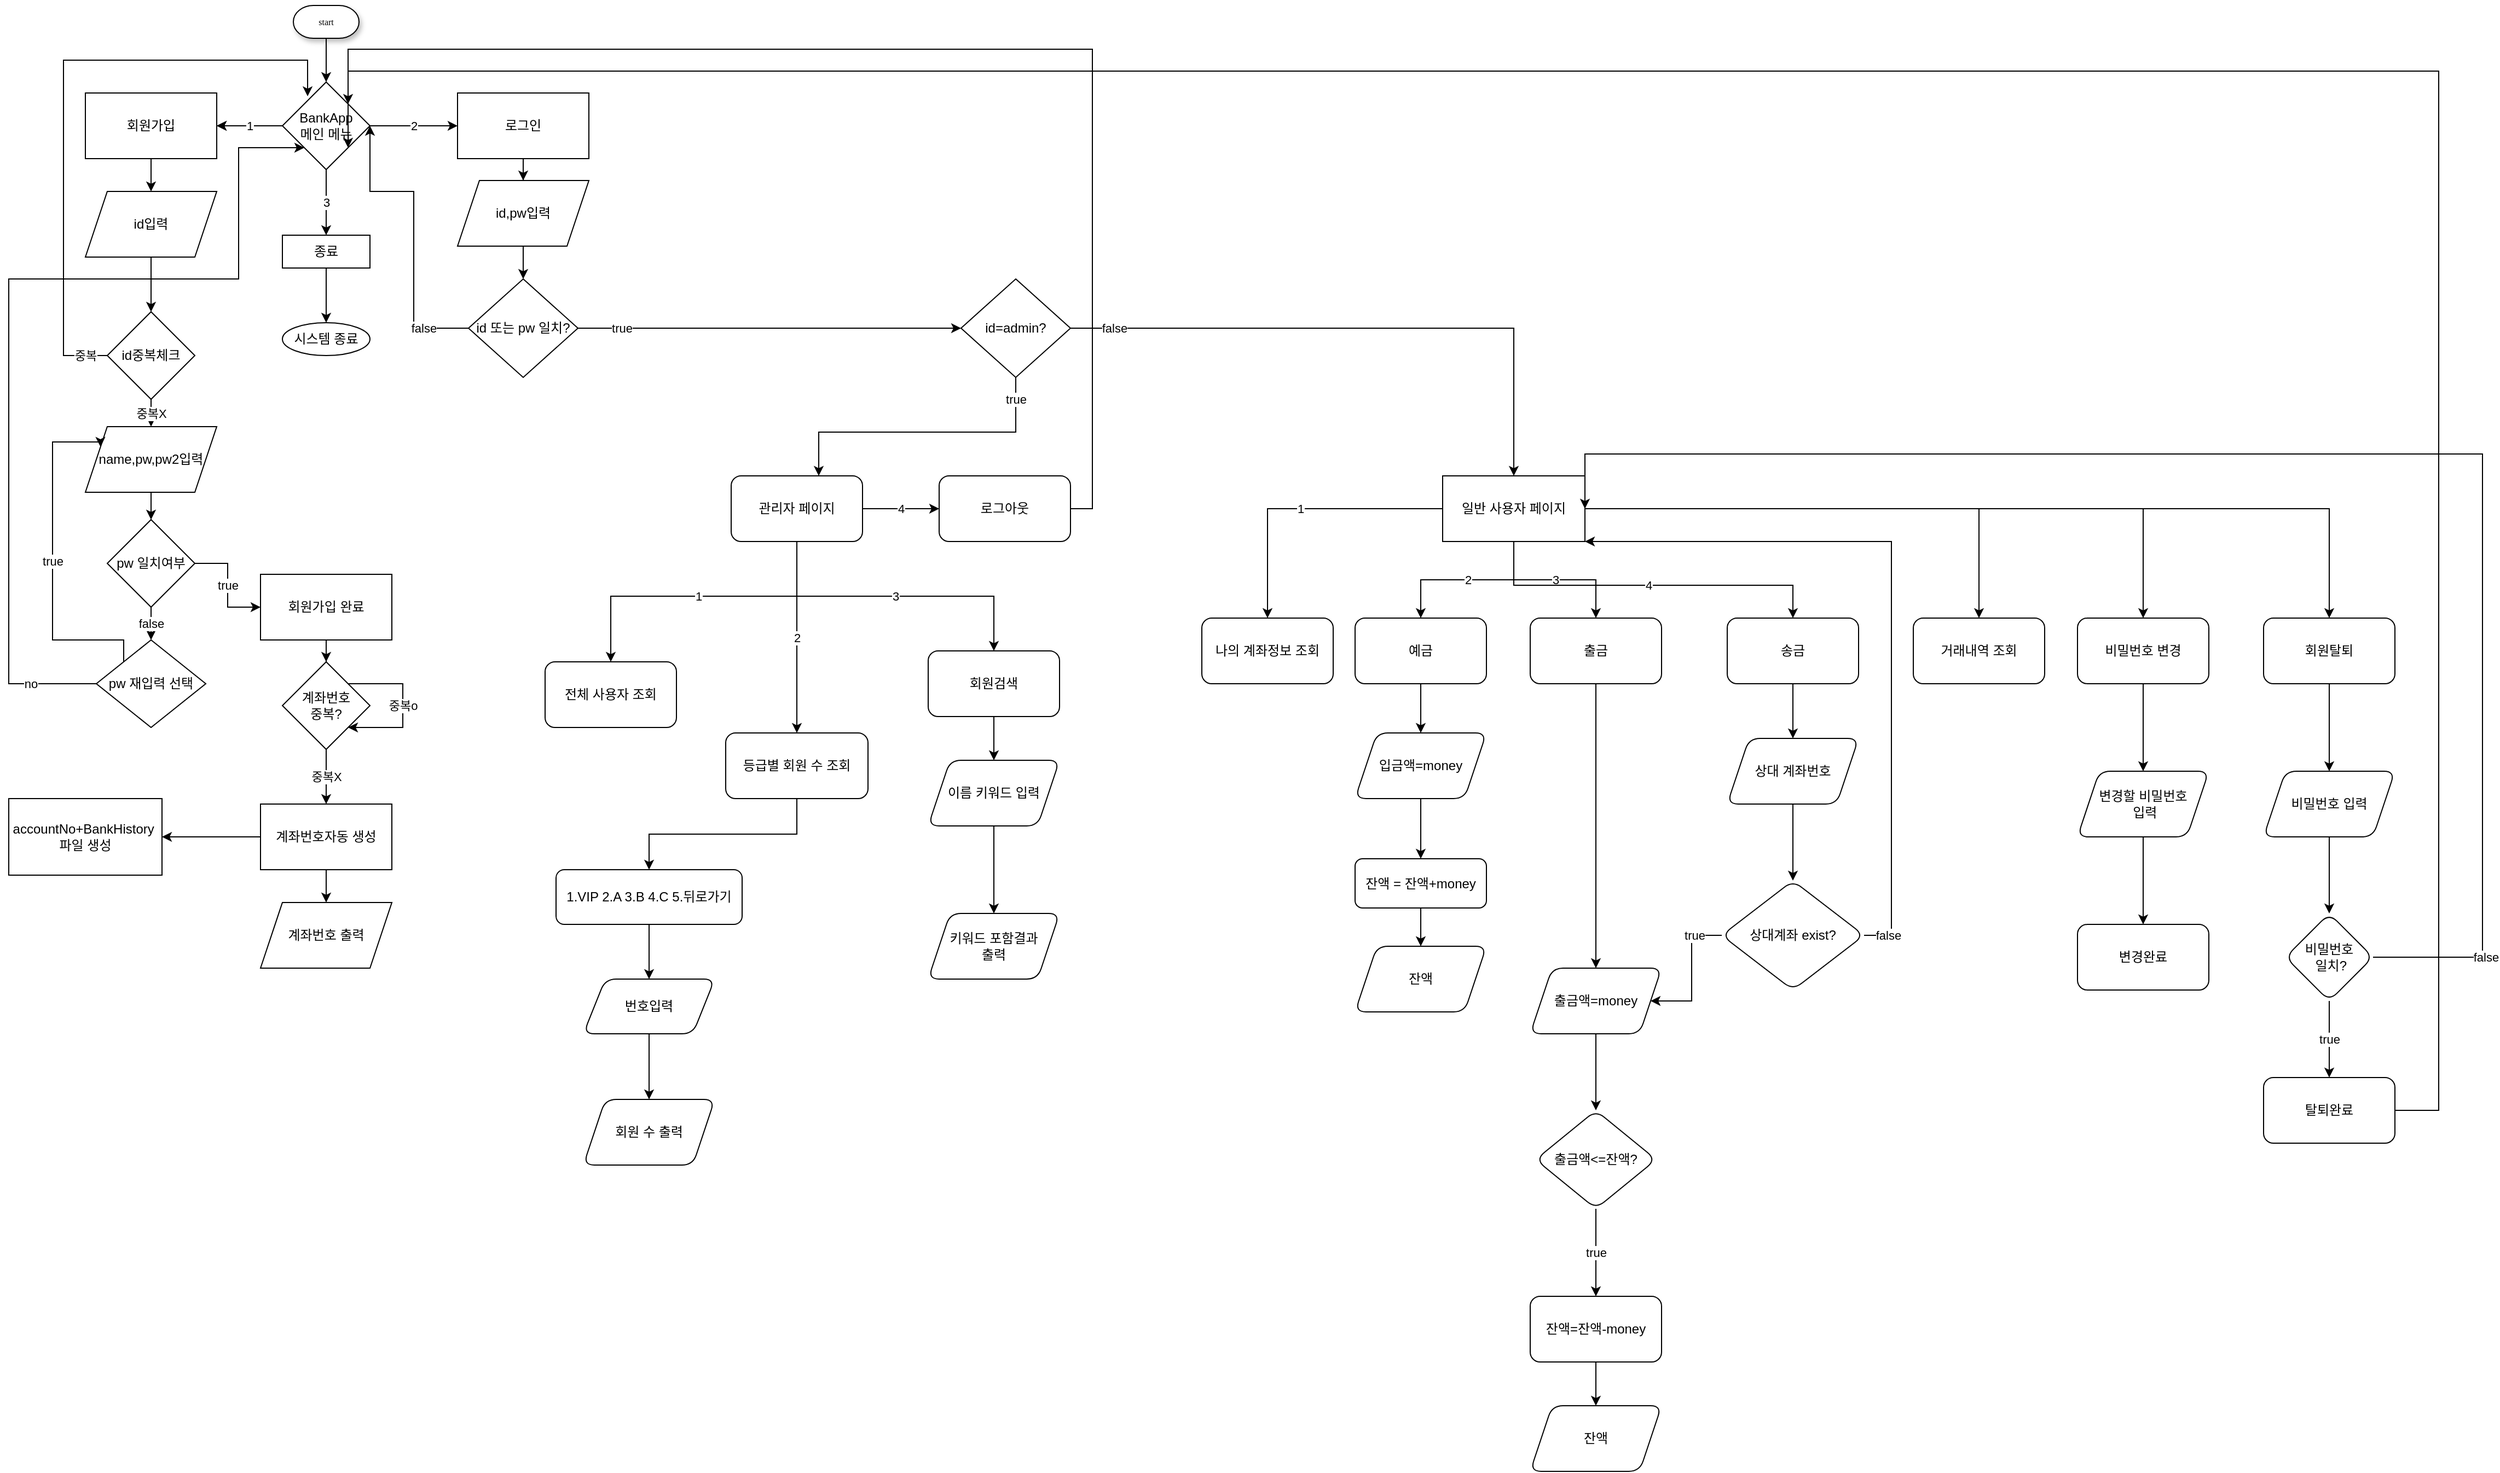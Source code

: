 <mxfile version="20.3.7" type="github">
  <diagram name="Page-1" id="edf60f1a-56cd-e834-aa8a-f176f3a09ee4">
    <mxGraphModel dx="2564" dy="1470" grid="1" gridSize="10" guides="1" tooltips="1" connect="1" arrows="1" fold="1" page="1" pageScale="1" pageWidth="1100" pageHeight="850" background="none" math="0" shadow="0">
      <root>
        <mxCell id="0" />
        <mxCell id="1" parent="0" />
        <mxCell id="VaGRmbhACiQCglpTXTLf-2" value="" style="edgeStyle=orthogonalEdgeStyle;rounded=0;orthogonalLoop=1;jettySize=auto;html=1;" edge="1" parent="1" source="VaGRmbhACiQCglpTXTLf-1" target="VaGRmbhACiQCglpTXTLf-3">
          <mxGeometry relative="1" as="geometry">
            <mxPoint x="340" y="110" as="targetPoint" />
          </mxGeometry>
        </mxCell>
        <mxCell id="VaGRmbhACiQCglpTXTLf-1" value="start" style="strokeWidth=1;html=1;shape=mxgraph.flowchart.terminator;whiteSpace=wrap;rounded=0;shadow=1;labelBackgroundColor=none;fontFamily=Verdana;fontSize=8;align=center;" vertex="1" parent="1">
          <mxGeometry x="310" y="40" width="60" height="30" as="geometry" />
        </mxCell>
        <mxCell id="VaGRmbhACiQCglpTXTLf-6" value="" style="edgeStyle=orthogonalEdgeStyle;rounded=0;orthogonalLoop=1;jettySize=auto;html=1;" edge="1" parent="1" source="VaGRmbhACiQCglpTXTLf-3" target="VaGRmbhACiQCglpTXTLf-5">
          <mxGeometry relative="1" as="geometry" />
        </mxCell>
        <mxCell id="VaGRmbhACiQCglpTXTLf-41" value="3" style="edgeStyle=orthogonalEdgeStyle;rounded=0;orthogonalLoop=1;jettySize=auto;html=1;" edge="1" parent="1" source="VaGRmbhACiQCglpTXTLf-3" target="VaGRmbhACiQCglpTXTLf-40">
          <mxGeometry relative="1" as="geometry" />
        </mxCell>
        <mxCell id="VaGRmbhACiQCglpTXTLf-45" value="2" style="edgeStyle=orthogonalEdgeStyle;rounded=0;orthogonalLoop=1;jettySize=auto;html=1;" edge="1" parent="1" source="VaGRmbhACiQCglpTXTLf-3" target="VaGRmbhACiQCglpTXTLf-44">
          <mxGeometry relative="1" as="geometry" />
        </mxCell>
        <mxCell id="VaGRmbhACiQCglpTXTLf-61" value="1" style="edgeStyle=orthogonalEdgeStyle;rounded=0;orthogonalLoop=1;jettySize=auto;html=1;" edge="1" parent="1" source="VaGRmbhACiQCglpTXTLf-3" target="VaGRmbhACiQCglpTXTLf-5">
          <mxGeometry relative="1" as="geometry" />
        </mxCell>
        <mxCell id="VaGRmbhACiQCglpTXTLf-3" value="BankApp&lt;br&gt;메인 메뉴" style="rhombus;whiteSpace=wrap;html=1;" vertex="1" parent="1">
          <mxGeometry x="300" y="110" width="80" height="80" as="geometry" />
        </mxCell>
        <mxCell id="VaGRmbhACiQCglpTXTLf-10" value="" style="edgeStyle=orthogonalEdgeStyle;rounded=0;orthogonalLoop=1;jettySize=auto;html=1;" edge="1" parent="1" source="VaGRmbhACiQCglpTXTLf-5">
          <mxGeometry relative="1" as="geometry">
            <mxPoint x="180" y="210" as="targetPoint" />
            <Array as="points">
              <mxPoint x="180" y="210" />
              <mxPoint x="180" y="210" />
            </Array>
          </mxGeometry>
        </mxCell>
        <mxCell id="VaGRmbhACiQCglpTXTLf-5" value="회원가입" style="whiteSpace=wrap;html=1;" vertex="1" parent="1">
          <mxGeometry x="120" y="120" width="120" height="60" as="geometry" />
        </mxCell>
        <mxCell id="VaGRmbhACiQCglpTXTLf-12" value="" style="edgeStyle=orthogonalEdgeStyle;rounded=0;orthogonalLoop=1;jettySize=auto;html=1;" edge="1" parent="1" source="VaGRmbhACiQCglpTXTLf-9" target="VaGRmbhACiQCglpTXTLf-11">
          <mxGeometry relative="1" as="geometry" />
        </mxCell>
        <mxCell id="VaGRmbhACiQCglpTXTLf-9" value="id입력" style="shape=parallelogram;perimeter=parallelogramPerimeter;whiteSpace=wrap;html=1;fixedSize=1;" vertex="1" parent="1">
          <mxGeometry x="120" y="210" width="120" height="60" as="geometry" />
        </mxCell>
        <mxCell id="VaGRmbhACiQCglpTXTLf-15" value="중복" style="edgeStyle=orthogonalEdgeStyle;rounded=0;orthogonalLoop=1;jettySize=auto;html=1;entryX=0.288;entryY=0.163;entryDx=0;entryDy=0;entryPerimeter=0;" edge="1" parent="1" source="VaGRmbhACiQCglpTXTLf-11" target="VaGRmbhACiQCglpTXTLf-3">
          <mxGeometry x="-0.929" relative="1" as="geometry">
            <Array as="points">
              <mxPoint x="100" y="360" />
              <mxPoint x="100" y="90" />
              <mxPoint x="323" y="90" />
            </Array>
            <mxPoint as="offset" />
          </mxGeometry>
        </mxCell>
        <mxCell id="VaGRmbhACiQCglpTXTLf-18" value="중복X" style="edgeStyle=orthogonalEdgeStyle;rounded=0;orthogonalLoop=1;jettySize=auto;html=1;" edge="1" parent="1" source="VaGRmbhACiQCglpTXTLf-11" target="VaGRmbhACiQCglpTXTLf-16">
          <mxGeometry relative="1" as="geometry" />
        </mxCell>
        <mxCell id="VaGRmbhACiQCglpTXTLf-11" value="id중복체크" style="rhombus;whiteSpace=wrap;html=1;" vertex="1" parent="1">
          <mxGeometry x="140" y="320" width="80" height="80" as="geometry" />
        </mxCell>
        <mxCell id="VaGRmbhACiQCglpTXTLf-20" value="" style="edgeStyle=orthogonalEdgeStyle;rounded=0;orthogonalLoop=1;jettySize=auto;html=1;" edge="1" parent="1" source="VaGRmbhACiQCglpTXTLf-16" target="VaGRmbhACiQCglpTXTLf-19">
          <mxGeometry relative="1" as="geometry" />
        </mxCell>
        <mxCell id="VaGRmbhACiQCglpTXTLf-16" value="name,pw,pw2입력" style="shape=parallelogram;perimeter=parallelogramPerimeter;whiteSpace=wrap;html=1;fixedSize=1;" vertex="1" parent="1">
          <mxGeometry x="120" y="425" width="120" height="60" as="geometry" />
        </mxCell>
        <mxCell id="VaGRmbhACiQCglpTXTLf-22" value="true" style="edgeStyle=orthogonalEdgeStyle;rounded=0;orthogonalLoop=1;jettySize=auto;html=1;" edge="1" parent="1" source="VaGRmbhACiQCglpTXTLf-19" target="VaGRmbhACiQCglpTXTLf-21">
          <mxGeometry relative="1" as="geometry" />
        </mxCell>
        <mxCell id="VaGRmbhACiQCglpTXTLf-24" value="false" style="edgeStyle=orthogonalEdgeStyle;rounded=0;orthogonalLoop=1;jettySize=auto;html=1;" edge="1" parent="1" source="VaGRmbhACiQCglpTXTLf-19" target="VaGRmbhACiQCglpTXTLf-23">
          <mxGeometry relative="1" as="geometry" />
        </mxCell>
        <mxCell id="VaGRmbhACiQCglpTXTLf-19" value="pw 일치여부" style="rhombus;whiteSpace=wrap;html=1;" vertex="1" parent="1">
          <mxGeometry x="140" y="510" width="80" height="80" as="geometry" />
        </mxCell>
        <mxCell id="VaGRmbhACiQCglpTXTLf-32" value="" style="edgeStyle=orthogonalEdgeStyle;rounded=0;orthogonalLoop=1;jettySize=auto;html=1;" edge="1" parent="1" source="VaGRmbhACiQCglpTXTLf-21" target="VaGRmbhACiQCglpTXTLf-31">
          <mxGeometry relative="1" as="geometry" />
        </mxCell>
        <mxCell id="VaGRmbhACiQCglpTXTLf-21" value="회원가입 완료" style="whiteSpace=wrap;html=1;" vertex="1" parent="1">
          <mxGeometry x="280" y="560" width="120" height="60" as="geometry" />
        </mxCell>
        <mxCell id="VaGRmbhACiQCglpTXTLf-26" value="no" style="edgeStyle=orthogonalEdgeStyle;rounded=0;orthogonalLoop=1;jettySize=auto;html=1;entryX=0;entryY=1;entryDx=0;entryDy=0;exitX=0;exitY=0.5;exitDx=0;exitDy=0;" edge="1" parent="1" source="VaGRmbhACiQCglpTXTLf-23" target="VaGRmbhACiQCglpTXTLf-3">
          <mxGeometry x="-0.857" relative="1" as="geometry">
            <mxPoint x="50" y="750" as="targetPoint" />
            <Array as="points">
              <mxPoint x="50" y="660" />
              <mxPoint x="50" y="290" />
              <mxPoint x="260" y="290" />
              <mxPoint x="260" y="170" />
            </Array>
            <mxPoint as="offset" />
          </mxGeometry>
        </mxCell>
        <mxCell id="VaGRmbhACiQCglpTXTLf-28" value="true" style="edgeStyle=orthogonalEdgeStyle;rounded=0;orthogonalLoop=1;jettySize=auto;html=1;entryX=0;entryY=0.25;entryDx=0;entryDy=0;exitX=0;exitY=0;exitDx=0;exitDy=0;" edge="1" parent="1" source="VaGRmbhACiQCglpTXTLf-23" target="VaGRmbhACiQCglpTXTLf-16">
          <mxGeometry relative="1" as="geometry">
            <Array as="points">
              <mxPoint x="155" y="620" />
              <mxPoint x="90" y="620" />
              <mxPoint x="90" y="439" />
              <mxPoint x="134" y="439" />
            </Array>
          </mxGeometry>
        </mxCell>
        <mxCell id="VaGRmbhACiQCglpTXTLf-23" value="pw 재입력 선택" style="rhombus;whiteSpace=wrap;html=1;" vertex="1" parent="1">
          <mxGeometry x="130" y="620" width="100" height="80" as="geometry" />
        </mxCell>
        <mxCell id="VaGRmbhACiQCglpTXTLf-34" value="중복X" style="edgeStyle=orthogonalEdgeStyle;rounded=0;orthogonalLoop=1;jettySize=auto;html=1;" edge="1" parent="1" source="VaGRmbhACiQCglpTXTLf-31" target="VaGRmbhACiQCglpTXTLf-33">
          <mxGeometry relative="1" as="geometry" />
        </mxCell>
        <mxCell id="VaGRmbhACiQCglpTXTLf-31" value="계좌번호&lt;br&gt;중복?" style="rhombus;whiteSpace=wrap;html=1;" vertex="1" parent="1">
          <mxGeometry x="300" y="640" width="80" height="80" as="geometry" />
        </mxCell>
        <mxCell id="VaGRmbhACiQCglpTXTLf-39" value="" style="edgeStyle=orthogonalEdgeStyle;rounded=0;orthogonalLoop=1;jettySize=auto;html=1;" edge="1" parent="1" source="VaGRmbhACiQCglpTXTLf-33" target="VaGRmbhACiQCglpTXTLf-38">
          <mxGeometry relative="1" as="geometry" />
        </mxCell>
        <mxCell id="VaGRmbhACiQCglpTXTLf-54" value="" style="edgeStyle=orthogonalEdgeStyle;rounded=0;orthogonalLoop=1;jettySize=auto;html=1;" edge="1" parent="1" source="VaGRmbhACiQCglpTXTLf-33" target="VaGRmbhACiQCglpTXTLf-53">
          <mxGeometry relative="1" as="geometry" />
        </mxCell>
        <mxCell id="VaGRmbhACiQCglpTXTLf-33" value="계좌번호자동 생성" style="whiteSpace=wrap;html=1;" vertex="1" parent="1">
          <mxGeometry x="280" y="770" width="120" height="60" as="geometry" />
        </mxCell>
        <mxCell id="VaGRmbhACiQCglpTXTLf-35" value="중복o" style="edgeStyle=orthogonalEdgeStyle;rounded=0;orthogonalLoop=1;jettySize=auto;html=1;exitX=1;exitY=0;exitDx=0;exitDy=0;entryX=1;entryY=1;entryDx=0;entryDy=0;" edge="1" parent="1" source="VaGRmbhACiQCglpTXTLf-31" target="VaGRmbhACiQCglpTXTLf-31">
          <mxGeometry relative="1" as="geometry">
            <Array as="points">
              <mxPoint x="410" y="660" />
              <mxPoint x="410" y="700" />
            </Array>
          </mxGeometry>
        </mxCell>
        <mxCell id="VaGRmbhACiQCglpTXTLf-38" value="계좌번호 출력" style="shape=parallelogram;perimeter=parallelogramPerimeter;whiteSpace=wrap;html=1;fixedSize=1;" vertex="1" parent="1">
          <mxGeometry x="280" y="860" width="120" height="60" as="geometry" />
        </mxCell>
        <mxCell id="VaGRmbhACiQCglpTXTLf-43" value="" style="edgeStyle=orthogonalEdgeStyle;rounded=0;orthogonalLoop=1;jettySize=auto;html=1;" edge="1" parent="1" source="VaGRmbhACiQCglpTXTLf-40" target="VaGRmbhACiQCglpTXTLf-42">
          <mxGeometry relative="1" as="geometry" />
        </mxCell>
        <mxCell id="VaGRmbhACiQCglpTXTLf-40" value="종료" style="whiteSpace=wrap;html=1;" vertex="1" parent="1">
          <mxGeometry x="300" y="250" width="80" height="30" as="geometry" />
        </mxCell>
        <mxCell id="VaGRmbhACiQCglpTXTLf-42" value="시스템 종료" style="ellipse;whiteSpace=wrap;html=1;" vertex="1" parent="1">
          <mxGeometry x="300" y="330" width="80" height="30" as="geometry" />
        </mxCell>
        <mxCell id="VaGRmbhACiQCglpTXTLf-47" value="" style="edgeStyle=orthogonalEdgeStyle;rounded=0;orthogonalLoop=1;jettySize=auto;html=1;" edge="1" parent="1" source="VaGRmbhACiQCglpTXTLf-44" target="VaGRmbhACiQCglpTXTLf-46">
          <mxGeometry relative="1" as="geometry" />
        </mxCell>
        <mxCell id="VaGRmbhACiQCglpTXTLf-44" value="로그인" style="whiteSpace=wrap;html=1;" vertex="1" parent="1">
          <mxGeometry x="460" y="120" width="120" height="60" as="geometry" />
        </mxCell>
        <mxCell id="VaGRmbhACiQCglpTXTLf-49" value="" style="edgeStyle=orthogonalEdgeStyle;rounded=0;orthogonalLoop=1;jettySize=auto;html=1;" edge="1" parent="1" source="VaGRmbhACiQCglpTXTLf-46" target="VaGRmbhACiQCglpTXTLf-48">
          <mxGeometry relative="1" as="geometry" />
        </mxCell>
        <mxCell id="VaGRmbhACiQCglpTXTLf-46" value="id,pw입력" style="shape=parallelogram;perimeter=parallelogramPerimeter;whiteSpace=wrap;html=1;fixedSize=1;" vertex="1" parent="1">
          <mxGeometry x="460" y="200" width="120" height="60" as="geometry" />
        </mxCell>
        <mxCell id="VaGRmbhACiQCglpTXTLf-50" value="false" style="edgeStyle=orthogonalEdgeStyle;rounded=0;orthogonalLoop=1;jettySize=auto;html=1;entryX=1;entryY=0.5;entryDx=0;entryDy=0;" edge="1" parent="1" source="VaGRmbhACiQCglpTXTLf-48" target="VaGRmbhACiQCglpTXTLf-3">
          <mxGeometry x="-0.702" relative="1" as="geometry">
            <Array as="points">
              <mxPoint x="420" y="335" />
              <mxPoint x="420" y="210" />
              <mxPoint x="380" y="210" />
            </Array>
            <mxPoint as="offset" />
          </mxGeometry>
        </mxCell>
        <mxCell id="VaGRmbhACiQCglpTXTLf-52" value="true" style="edgeStyle=orthogonalEdgeStyle;rounded=0;orthogonalLoop=1;jettySize=auto;html=1;" edge="1" parent="1" source="VaGRmbhACiQCglpTXTLf-48" target="VaGRmbhACiQCglpTXTLf-51">
          <mxGeometry x="-0.771" relative="1" as="geometry">
            <mxPoint as="offset" />
          </mxGeometry>
        </mxCell>
        <mxCell id="VaGRmbhACiQCglpTXTLf-48" value="id 또는 pw 일치?" style="rhombus;whiteSpace=wrap;html=1;" vertex="1" parent="1">
          <mxGeometry x="470" y="290" width="100" height="90" as="geometry" />
        </mxCell>
        <mxCell id="VaGRmbhACiQCglpTXTLf-58" value="false" style="edgeStyle=orthogonalEdgeStyle;rounded=0;orthogonalLoop=1;jettySize=auto;html=1;" edge="1" parent="1" source="VaGRmbhACiQCglpTXTLf-51" target="VaGRmbhACiQCglpTXTLf-57">
          <mxGeometry x="-0.852" relative="1" as="geometry">
            <mxPoint as="offset" />
          </mxGeometry>
        </mxCell>
        <mxCell id="VaGRmbhACiQCglpTXTLf-67" value="true" style="edgeStyle=orthogonalEdgeStyle;rounded=0;orthogonalLoop=1;jettySize=auto;html=1;exitX=0.5;exitY=1;exitDx=0;exitDy=0;" edge="1" parent="1" source="VaGRmbhACiQCglpTXTLf-51" target="VaGRmbhACiQCglpTXTLf-66">
          <mxGeometry x="-0.852" relative="1" as="geometry">
            <Array as="points">
              <mxPoint x="970" y="430" />
              <mxPoint x="790" y="430" />
            </Array>
            <mxPoint as="offset" />
          </mxGeometry>
        </mxCell>
        <mxCell id="VaGRmbhACiQCglpTXTLf-51" value="id=admin?" style="rhombus;whiteSpace=wrap;html=1;" vertex="1" parent="1">
          <mxGeometry x="920" y="290" width="100" height="90" as="geometry" />
        </mxCell>
        <mxCell id="VaGRmbhACiQCglpTXTLf-53" value="accountNo+BankHistory&amp;nbsp;&lt;br&gt;파일 생성" style="whiteSpace=wrap;html=1;" vertex="1" parent="1">
          <mxGeometry x="50" y="765" width="140" height="70" as="geometry" />
        </mxCell>
        <mxCell id="VaGRmbhACiQCglpTXTLf-90" value="1" style="edgeStyle=orthogonalEdgeStyle;rounded=0;orthogonalLoop=1;jettySize=auto;html=1;" edge="1" parent="1" source="VaGRmbhACiQCglpTXTLf-57" target="VaGRmbhACiQCglpTXTLf-89">
          <mxGeometry relative="1" as="geometry" />
        </mxCell>
        <mxCell id="VaGRmbhACiQCglpTXTLf-94" value="2" style="edgeStyle=orthogonalEdgeStyle;rounded=0;orthogonalLoop=1;jettySize=auto;html=1;entryX=0.5;entryY=0;entryDx=0;entryDy=0;" edge="1" parent="1" source="VaGRmbhACiQCglpTXTLf-57" target="VaGRmbhACiQCglpTXTLf-95">
          <mxGeometry relative="1" as="geometry">
            <mxPoint x="1425.0" y="610" as="targetPoint" />
          </mxGeometry>
        </mxCell>
        <mxCell id="VaGRmbhACiQCglpTXTLf-97" value="3" style="edgeStyle=orthogonalEdgeStyle;rounded=0;orthogonalLoop=1;jettySize=auto;html=1;" edge="1" parent="1" source="VaGRmbhACiQCglpTXTLf-57" target="VaGRmbhACiQCglpTXTLf-96">
          <mxGeometry relative="1" as="geometry" />
        </mxCell>
        <mxCell id="VaGRmbhACiQCglpTXTLf-113" value="4" style="edgeStyle=orthogonalEdgeStyle;rounded=0;orthogonalLoop=1;jettySize=auto;html=1;exitX=0.5;exitY=1;exitDx=0;exitDy=0;" edge="1" parent="1" source="VaGRmbhACiQCglpTXTLf-57" target="VaGRmbhACiQCglpTXTLf-112">
          <mxGeometry relative="1" as="geometry">
            <mxPoint x="1420" y="530" as="sourcePoint" />
            <Array as="points">
              <mxPoint x="1425" y="570" />
              <mxPoint x="1680" y="570" />
            </Array>
          </mxGeometry>
        </mxCell>
        <mxCell id="VaGRmbhACiQCglpTXTLf-127" value="" style="edgeStyle=orthogonalEdgeStyle;rounded=0;orthogonalLoop=1;jettySize=auto;html=1;" edge="1" parent="1" source="VaGRmbhACiQCglpTXTLf-57" target="VaGRmbhACiQCglpTXTLf-126">
          <mxGeometry relative="1" as="geometry" />
        </mxCell>
        <mxCell id="VaGRmbhACiQCglpTXTLf-130" value="" style="edgeStyle=orthogonalEdgeStyle;rounded=0;orthogonalLoop=1;jettySize=auto;html=1;" edge="1" parent="1" source="VaGRmbhACiQCglpTXTLf-57" target="VaGRmbhACiQCglpTXTLf-129">
          <mxGeometry relative="1" as="geometry" />
        </mxCell>
        <mxCell id="VaGRmbhACiQCglpTXTLf-138" value="" style="edgeStyle=orthogonalEdgeStyle;rounded=0;orthogonalLoop=1;jettySize=auto;html=1;" edge="1" parent="1" source="VaGRmbhACiQCglpTXTLf-57" target="VaGRmbhACiQCglpTXTLf-137">
          <mxGeometry relative="1" as="geometry" />
        </mxCell>
        <mxCell id="VaGRmbhACiQCglpTXTLf-57" value="일반 사용자 페이지" style="whiteSpace=wrap;html=1;" vertex="1" parent="1">
          <mxGeometry x="1360" y="470" width="130" height="60" as="geometry" />
        </mxCell>
        <mxCell id="VaGRmbhACiQCglpTXTLf-69" value="1" style="edgeStyle=orthogonalEdgeStyle;rounded=0;orthogonalLoop=1;jettySize=auto;html=1;" edge="1" parent="1" source="VaGRmbhACiQCglpTXTLf-66" target="VaGRmbhACiQCglpTXTLf-68">
          <mxGeometry relative="1" as="geometry">
            <Array as="points">
              <mxPoint x="770" y="580" />
              <mxPoint x="600" y="580" />
            </Array>
          </mxGeometry>
        </mxCell>
        <mxCell id="VaGRmbhACiQCglpTXTLf-71" value="2" style="edgeStyle=orthogonalEdgeStyle;rounded=0;orthogonalLoop=1;jettySize=auto;html=1;" edge="1" parent="1" source="VaGRmbhACiQCglpTXTLf-66" target="VaGRmbhACiQCglpTXTLf-70">
          <mxGeometry relative="1" as="geometry" />
        </mxCell>
        <mxCell id="VaGRmbhACiQCglpTXTLf-73" value="3" style="edgeStyle=orthogonalEdgeStyle;rounded=0;orthogonalLoop=1;jettySize=auto;html=1;exitX=0.5;exitY=1;exitDx=0;exitDy=0;" edge="1" parent="1" source="VaGRmbhACiQCglpTXTLf-66" target="VaGRmbhACiQCglpTXTLf-72">
          <mxGeometry relative="1" as="geometry" />
        </mxCell>
        <mxCell id="VaGRmbhACiQCglpTXTLf-75" value="4" style="edgeStyle=orthogonalEdgeStyle;rounded=0;orthogonalLoop=1;jettySize=auto;html=1;" edge="1" parent="1" source="VaGRmbhACiQCglpTXTLf-66" target="VaGRmbhACiQCglpTXTLf-74">
          <mxGeometry relative="1" as="geometry" />
        </mxCell>
        <mxCell id="VaGRmbhACiQCglpTXTLf-66" value="관리자 페이지" style="rounded=1;whiteSpace=wrap;html=1;" vertex="1" parent="1">
          <mxGeometry x="710" y="470" width="120" height="60" as="geometry" />
        </mxCell>
        <mxCell id="VaGRmbhACiQCglpTXTLf-68" value="전체 사용자 조회" style="whiteSpace=wrap;html=1;rounded=1;" vertex="1" parent="1">
          <mxGeometry x="540" y="640" width="120" height="60" as="geometry" />
        </mxCell>
        <mxCell id="VaGRmbhACiQCglpTXTLf-84" value="" style="edgeStyle=orthogonalEdgeStyle;rounded=0;orthogonalLoop=1;jettySize=auto;html=1;" edge="1" parent="1" source="VaGRmbhACiQCglpTXTLf-70" target="VaGRmbhACiQCglpTXTLf-83">
          <mxGeometry relative="1" as="geometry" />
        </mxCell>
        <mxCell id="VaGRmbhACiQCglpTXTLf-70" value="등급별 회원 수 조회" style="whiteSpace=wrap;html=1;rounded=1;" vertex="1" parent="1">
          <mxGeometry x="705" y="705" width="130" height="60" as="geometry" />
        </mxCell>
        <mxCell id="VaGRmbhACiQCglpTXTLf-78" value="" style="edgeStyle=orthogonalEdgeStyle;rounded=0;orthogonalLoop=1;jettySize=auto;html=1;" edge="1" parent="1" source="VaGRmbhACiQCglpTXTLf-72" target="VaGRmbhACiQCglpTXTLf-77">
          <mxGeometry relative="1" as="geometry" />
        </mxCell>
        <mxCell id="VaGRmbhACiQCglpTXTLf-72" value="회원검색" style="whiteSpace=wrap;html=1;rounded=1;" vertex="1" parent="1">
          <mxGeometry x="890" y="630" width="120" height="60" as="geometry" />
        </mxCell>
        <mxCell id="VaGRmbhACiQCglpTXTLf-76" style="edgeStyle=orthogonalEdgeStyle;rounded=0;orthogonalLoop=1;jettySize=auto;html=1;entryX=1;entryY=0;entryDx=0;entryDy=0;" edge="1" parent="1" source="VaGRmbhACiQCglpTXTLf-74" target="VaGRmbhACiQCglpTXTLf-3">
          <mxGeometry relative="1" as="geometry">
            <Array as="points">
              <mxPoint x="1040" y="500" />
              <mxPoint x="1040" y="80" />
              <mxPoint x="360" y="80" />
            </Array>
          </mxGeometry>
        </mxCell>
        <mxCell id="VaGRmbhACiQCglpTXTLf-74" value="로그아웃" style="whiteSpace=wrap;html=1;rounded=1;" vertex="1" parent="1">
          <mxGeometry x="900" y="470" width="120" height="60" as="geometry" />
        </mxCell>
        <mxCell id="VaGRmbhACiQCglpTXTLf-80" value="" style="edgeStyle=orthogonalEdgeStyle;rounded=0;orthogonalLoop=1;jettySize=auto;html=1;" edge="1" parent="1" source="VaGRmbhACiQCglpTXTLf-77" target="VaGRmbhACiQCglpTXTLf-79">
          <mxGeometry relative="1" as="geometry" />
        </mxCell>
        <mxCell id="VaGRmbhACiQCglpTXTLf-77" value="이름 키워드 입력" style="shape=parallelogram;perimeter=parallelogramPerimeter;whiteSpace=wrap;html=1;fixedSize=1;rounded=1;" vertex="1" parent="1">
          <mxGeometry x="890" y="730" width="120" height="60" as="geometry" />
        </mxCell>
        <mxCell id="VaGRmbhACiQCglpTXTLf-79" value="키워드 포함결과&lt;br&gt;출력" style="shape=parallelogram;perimeter=parallelogramPerimeter;whiteSpace=wrap;html=1;fixedSize=1;rounded=1;" vertex="1" parent="1">
          <mxGeometry x="890" y="870" width="120" height="60" as="geometry" />
        </mxCell>
        <mxCell id="VaGRmbhACiQCglpTXTLf-86" value="" style="edgeStyle=orthogonalEdgeStyle;rounded=0;orthogonalLoop=1;jettySize=auto;html=1;" edge="1" parent="1" source="VaGRmbhACiQCglpTXTLf-83" target="VaGRmbhACiQCglpTXTLf-85">
          <mxGeometry relative="1" as="geometry" />
        </mxCell>
        <mxCell id="VaGRmbhACiQCglpTXTLf-83" value="1.VIP 2.A 3.B 4.C 5.뒤로가기" style="whiteSpace=wrap;html=1;rounded=1;" vertex="1" parent="1">
          <mxGeometry x="550" y="830" width="170" height="50" as="geometry" />
        </mxCell>
        <mxCell id="VaGRmbhACiQCglpTXTLf-88" value="" style="edgeStyle=orthogonalEdgeStyle;rounded=0;orthogonalLoop=1;jettySize=auto;html=1;" edge="1" parent="1" source="VaGRmbhACiQCglpTXTLf-85" target="VaGRmbhACiQCglpTXTLf-87">
          <mxGeometry relative="1" as="geometry" />
        </mxCell>
        <mxCell id="VaGRmbhACiQCglpTXTLf-85" value="번호입력" style="shape=parallelogram;perimeter=parallelogramPerimeter;whiteSpace=wrap;html=1;fixedSize=1;rounded=1;" vertex="1" parent="1">
          <mxGeometry x="575" y="930" width="120" height="50" as="geometry" />
        </mxCell>
        <mxCell id="VaGRmbhACiQCglpTXTLf-87" value="회원 수 출력" style="shape=parallelogram;perimeter=parallelogramPerimeter;whiteSpace=wrap;html=1;fixedSize=1;rounded=1;" vertex="1" parent="1">
          <mxGeometry x="575" y="1040" width="120" height="60" as="geometry" />
        </mxCell>
        <mxCell id="VaGRmbhACiQCglpTXTLf-89" value="나의 계좌정보 조회" style="rounded=1;whiteSpace=wrap;html=1;" vertex="1" parent="1">
          <mxGeometry x="1140" y="600" width="120" height="60" as="geometry" />
        </mxCell>
        <mxCell id="VaGRmbhACiQCglpTXTLf-99" value="" style="edgeStyle=orthogonalEdgeStyle;rounded=0;orthogonalLoop=1;jettySize=auto;html=1;" edge="1" parent="1" source="VaGRmbhACiQCglpTXTLf-95" target="VaGRmbhACiQCglpTXTLf-98">
          <mxGeometry relative="1" as="geometry" />
        </mxCell>
        <mxCell id="VaGRmbhACiQCglpTXTLf-95" value="예금" style="rounded=1;whiteSpace=wrap;html=1;" vertex="1" parent="1">
          <mxGeometry x="1280" y="600" width="120" height="60" as="geometry" />
        </mxCell>
        <mxCell id="VaGRmbhACiQCglpTXTLf-101" value="" style="edgeStyle=orthogonalEdgeStyle;rounded=0;orthogonalLoop=1;jettySize=auto;html=1;" edge="1" parent="1" source="VaGRmbhACiQCglpTXTLf-96" target="VaGRmbhACiQCglpTXTLf-100">
          <mxGeometry relative="1" as="geometry" />
        </mxCell>
        <mxCell id="VaGRmbhACiQCglpTXTLf-96" value="출금" style="rounded=1;whiteSpace=wrap;html=1;" vertex="1" parent="1">
          <mxGeometry x="1440" y="600" width="120" height="60" as="geometry" />
        </mxCell>
        <mxCell id="VaGRmbhACiQCglpTXTLf-103" value="" style="edgeStyle=orthogonalEdgeStyle;rounded=0;orthogonalLoop=1;jettySize=auto;html=1;" edge="1" parent="1" source="VaGRmbhACiQCglpTXTLf-98" target="VaGRmbhACiQCglpTXTLf-102">
          <mxGeometry relative="1" as="geometry" />
        </mxCell>
        <mxCell id="VaGRmbhACiQCglpTXTLf-98" value="입금액=money" style="shape=parallelogram;perimeter=parallelogramPerimeter;whiteSpace=wrap;html=1;fixedSize=1;rounded=1;" vertex="1" parent="1">
          <mxGeometry x="1280" y="705" width="120" height="60" as="geometry" />
        </mxCell>
        <mxCell id="VaGRmbhACiQCglpTXTLf-105" value="" style="edgeStyle=orthogonalEdgeStyle;rounded=0;orthogonalLoop=1;jettySize=auto;html=1;" edge="1" parent="1" source="VaGRmbhACiQCglpTXTLf-100" target="VaGRmbhACiQCglpTXTLf-104">
          <mxGeometry relative="1" as="geometry" />
        </mxCell>
        <mxCell id="VaGRmbhACiQCglpTXTLf-100" value="출금액=money" style="shape=parallelogram;perimeter=parallelogramPerimeter;whiteSpace=wrap;html=1;fixedSize=1;rounded=1;" vertex="1" parent="1">
          <mxGeometry x="1440" y="920" width="120" height="60" as="geometry" />
        </mxCell>
        <mxCell id="VaGRmbhACiQCglpTXTLf-109" value="" style="edgeStyle=orthogonalEdgeStyle;rounded=0;orthogonalLoop=1;jettySize=auto;html=1;" edge="1" parent="1" source="VaGRmbhACiQCglpTXTLf-102" target="VaGRmbhACiQCglpTXTLf-108">
          <mxGeometry relative="1" as="geometry" />
        </mxCell>
        <mxCell id="VaGRmbhACiQCglpTXTLf-102" value="잔액 = 잔액+money" style="whiteSpace=wrap;html=1;rounded=1;" vertex="1" parent="1">
          <mxGeometry x="1280" y="820" width="120" height="45" as="geometry" />
        </mxCell>
        <mxCell id="VaGRmbhACiQCglpTXTLf-107" value="true" style="edgeStyle=orthogonalEdgeStyle;rounded=0;orthogonalLoop=1;jettySize=auto;html=1;" edge="1" parent="1" source="VaGRmbhACiQCglpTXTLf-104" target="VaGRmbhACiQCglpTXTLf-106">
          <mxGeometry relative="1" as="geometry" />
        </mxCell>
        <mxCell id="VaGRmbhACiQCglpTXTLf-104" value="출금액&amp;lt;=잔액?" style="rhombus;whiteSpace=wrap;html=1;rounded=1;" vertex="1" parent="1">
          <mxGeometry x="1445" y="1050" width="110" height="90" as="geometry" />
        </mxCell>
        <mxCell id="VaGRmbhACiQCglpTXTLf-111" value="" style="edgeStyle=orthogonalEdgeStyle;rounded=0;orthogonalLoop=1;jettySize=auto;html=1;" edge="1" parent="1" source="VaGRmbhACiQCglpTXTLf-106" target="VaGRmbhACiQCglpTXTLf-110">
          <mxGeometry relative="1" as="geometry" />
        </mxCell>
        <mxCell id="VaGRmbhACiQCglpTXTLf-106" value="잔액=잔액-money" style="whiteSpace=wrap;html=1;rounded=1;" vertex="1" parent="1">
          <mxGeometry x="1440" y="1220" width="120" height="60" as="geometry" />
        </mxCell>
        <mxCell id="VaGRmbhACiQCglpTXTLf-108" value="잔액" style="shape=parallelogram;perimeter=parallelogramPerimeter;whiteSpace=wrap;html=1;fixedSize=1;rounded=1;" vertex="1" parent="1">
          <mxGeometry x="1280" y="900" width="120" height="60" as="geometry" />
        </mxCell>
        <mxCell id="VaGRmbhACiQCglpTXTLf-110" value="잔액" style="shape=parallelogram;perimeter=parallelogramPerimeter;whiteSpace=wrap;html=1;fixedSize=1;rounded=1;" vertex="1" parent="1">
          <mxGeometry x="1440" y="1320" width="120" height="60" as="geometry" />
        </mxCell>
        <mxCell id="VaGRmbhACiQCglpTXTLf-115" value="" style="edgeStyle=orthogonalEdgeStyle;rounded=0;orthogonalLoop=1;jettySize=auto;html=1;" edge="1" parent="1" source="VaGRmbhACiQCglpTXTLf-112" target="VaGRmbhACiQCglpTXTLf-114">
          <mxGeometry relative="1" as="geometry" />
        </mxCell>
        <mxCell id="VaGRmbhACiQCglpTXTLf-112" value="송금" style="rounded=1;whiteSpace=wrap;html=1;" vertex="1" parent="1">
          <mxGeometry x="1620" y="600" width="120" height="60" as="geometry" />
        </mxCell>
        <mxCell id="VaGRmbhACiQCglpTXTLf-117" value="" style="edgeStyle=orthogonalEdgeStyle;rounded=0;orthogonalLoop=1;jettySize=auto;html=1;" edge="1" parent="1" source="VaGRmbhACiQCglpTXTLf-114" target="VaGRmbhACiQCglpTXTLf-116">
          <mxGeometry relative="1" as="geometry" />
        </mxCell>
        <mxCell id="VaGRmbhACiQCglpTXTLf-114" value="상대 계좌번호" style="shape=parallelogram;perimeter=parallelogramPerimeter;whiteSpace=wrap;html=1;fixedSize=1;rounded=1;" vertex="1" parent="1">
          <mxGeometry x="1620" y="710" width="120" height="60" as="geometry" />
        </mxCell>
        <mxCell id="VaGRmbhACiQCglpTXTLf-124" value="true" style="edgeStyle=orthogonalEdgeStyle;rounded=0;orthogonalLoop=1;jettySize=auto;html=1;" edge="1" parent="1" source="VaGRmbhACiQCglpTXTLf-116" target="VaGRmbhACiQCglpTXTLf-100">
          <mxGeometry x="-0.599" relative="1" as="geometry">
            <mxPoint as="offset" />
          </mxGeometry>
        </mxCell>
        <mxCell id="VaGRmbhACiQCglpTXTLf-125" value="false" style="edgeStyle=orthogonalEdgeStyle;rounded=0;orthogonalLoop=1;jettySize=auto;html=1;entryX=1;entryY=1;entryDx=0;entryDy=0;" edge="1" parent="1" source="VaGRmbhACiQCglpTXTLf-116" target="VaGRmbhACiQCglpTXTLf-57">
          <mxGeometry x="-0.935" relative="1" as="geometry">
            <Array as="points">
              <mxPoint x="1770" y="890" />
              <mxPoint x="1770" y="530" />
            </Array>
            <mxPoint as="offset" />
          </mxGeometry>
        </mxCell>
        <mxCell id="VaGRmbhACiQCglpTXTLf-116" value="상대계좌 exist?" style="rhombus;whiteSpace=wrap;html=1;rounded=1;" vertex="1" parent="1">
          <mxGeometry x="1615" y="840" width="130" height="100" as="geometry" />
        </mxCell>
        <mxCell id="VaGRmbhACiQCglpTXTLf-126" value="거래내역 조회" style="rounded=1;whiteSpace=wrap;html=1;" vertex="1" parent="1">
          <mxGeometry x="1790" y="600" width="120" height="60" as="geometry" />
        </mxCell>
        <mxCell id="VaGRmbhACiQCglpTXTLf-132" value="" style="edgeStyle=orthogonalEdgeStyle;rounded=0;orthogonalLoop=1;jettySize=auto;html=1;" edge="1" parent="1" source="VaGRmbhACiQCglpTXTLf-129" target="VaGRmbhACiQCglpTXTLf-131">
          <mxGeometry relative="1" as="geometry" />
        </mxCell>
        <mxCell id="VaGRmbhACiQCglpTXTLf-129" value="비밀번호 변경" style="rounded=1;whiteSpace=wrap;html=1;" vertex="1" parent="1">
          <mxGeometry x="1940" y="600" width="120" height="60" as="geometry" />
        </mxCell>
        <mxCell id="VaGRmbhACiQCglpTXTLf-134" value="" style="edgeStyle=orthogonalEdgeStyle;rounded=0;orthogonalLoop=1;jettySize=auto;html=1;" edge="1" parent="1" source="VaGRmbhACiQCglpTXTLf-131" target="VaGRmbhACiQCglpTXTLf-133">
          <mxGeometry relative="1" as="geometry" />
        </mxCell>
        <mxCell id="VaGRmbhACiQCglpTXTLf-131" value="변경할 비밀번호&lt;br&gt;&amp;nbsp;입력" style="shape=parallelogram;perimeter=parallelogramPerimeter;whiteSpace=wrap;html=1;fixedSize=1;rounded=1;" vertex="1" parent="1">
          <mxGeometry x="1940" y="740" width="120" height="60" as="geometry" />
        </mxCell>
        <mxCell id="VaGRmbhACiQCglpTXTLf-133" value="변경완료" style="whiteSpace=wrap;html=1;rounded=1;" vertex="1" parent="1">
          <mxGeometry x="1940" y="880" width="120" height="60" as="geometry" />
        </mxCell>
        <mxCell id="VaGRmbhACiQCglpTXTLf-140" value="" style="edgeStyle=orthogonalEdgeStyle;rounded=0;orthogonalLoop=1;jettySize=auto;html=1;" edge="1" parent="1" source="VaGRmbhACiQCglpTXTLf-137" target="VaGRmbhACiQCglpTXTLf-139">
          <mxGeometry relative="1" as="geometry" />
        </mxCell>
        <mxCell id="VaGRmbhACiQCglpTXTLf-137" value="회원탈퇴" style="rounded=1;whiteSpace=wrap;html=1;" vertex="1" parent="1">
          <mxGeometry x="2110" y="600" width="120" height="60" as="geometry" />
        </mxCell>
        <mxCell id="VaGRmbhACiQCglpTXTLf-142" value="" style="edgeStyle=orthogonalEdgeStyle;rounded=0;orthogonalLoop=1;jettySize=auto;html=1;" edge="1" parent="1" source="VaGRmbhACiQCglpTXTLf-139" target="VaGRmbhACiQCglpTXTLf-141">
          <mxGeometry relative="1" as="geometry" />
        </mxCell>
        <mxCell id="VaGRmbhACiQCglpTXTLf-139" value="비밀번호 입력" style="shape=parallelogram;perimeter=parallelogramPerimeter;whiteSpace=wrap;html=1;fixedSize=1;rounded=1;" vertex="1" parent="1">
          <mxGeometry x="2110" y="740" width="120" height="60" as="geometry" />
        </mxCell>
        <mxCell id="VaGRmbhACiQCglpTXTLf-144" value="true" style="edgeStyle=orthogonalEdgeStyle;rounded=0;orthogonalLoop=1;jettySize=auto;html=1;" edge="1" parent="1" source="VaGRmbhACiQCglpTXTLf-141" target="VaGRmbhACiQCglpTXTLf-143">
          <mxGeometry relative="1" as="geometry" />
        </mxCell>
        <mxCell id="VaGRmbhACiQCglpTXTLf-146" style="edgeStyle=orthogonalEdgeStyle;rounded=0;orthogonalLoop=1;jettySize=auto;html=1;entryX=1;entryY=0.5;entryDx=0;entryDy=0;" edge="1" parent="1" source="VaGRmbhACiQCglpTXTLf-141" target="VaGRmbhACiQCglpTXTLf-57">
          <mxGeometry relative="1" as="geometry">
            <Array as="points">
              <mxPoint x="2310" y="910" />
              <mxPoint x="2310" y="450" />
              <mxPoint x="1490" y="450" />
            </Array>
          </mxGeometry>
        </mxCell>
        <mxCell id="VaGRmbhACiQCglpTXTLf-147" value="false" style="edgeLabel;html=1;align=center;verticalAlign=middle;resizable=0;points=[];" vertex="1" connectable="0" parent="VaGRmbhACiQCglpTXTLf-146">
          <mxGeometry x="-0.663" y="-3" relative="1" as="geometry">
            <mxPoint y="141" as="offset" />
          </mxGeometry>
        </mxCell>
        <mxCell id="VaGRmbhACiQCglpTXTLf-141" value="비밀번호&lt;br&gt;&amp;nbsp;일치?" style="rhombus;whiteSpace=wrap;html=1;rounded=1;" vertex="1" parent="1">
          <mxGeometry x="2130" y="870" width="80" height="80" as="geometry" />
        </mxCell>
        <mxCell id="VaGRmbhACiQCglpTXTLf-145" style="edgeStyle=orthogonalEdgeStyle;rounded=0;orthogonalLoop=1;jettySize=auto;html=1;entryX=1;entryY=1;entryDx=0;entryDy=0;" edge="1" parent="1" source="VaGRmbhACiQCglpTXTLf-143" target="VaGRmbhACiQCglpTXTLf-3">
          <mxGeometry relative="1" as="geometry">
            <Array as="points">
              <mxPoint x="2270" y="1050" />
              <mxPoint x="2270" y="100" />
              <mxPoint x="360" y="100" />
            </Array>
          </mxGeometry>
        </mxCell>
        <mxCell id="VaGRmbhACiQCglpTXTLf-143" value="탈퇴완료" style="whiteSpace=wrap;html=1;rounded=1;" vertex="1" parent="1">
          <mxGeometry x="2110" y="1020" width="120" height="60" as="geometry" />
        </mxCell>
      </root>
    </mxGraphModel>
  </diagram>
</mxfile>
